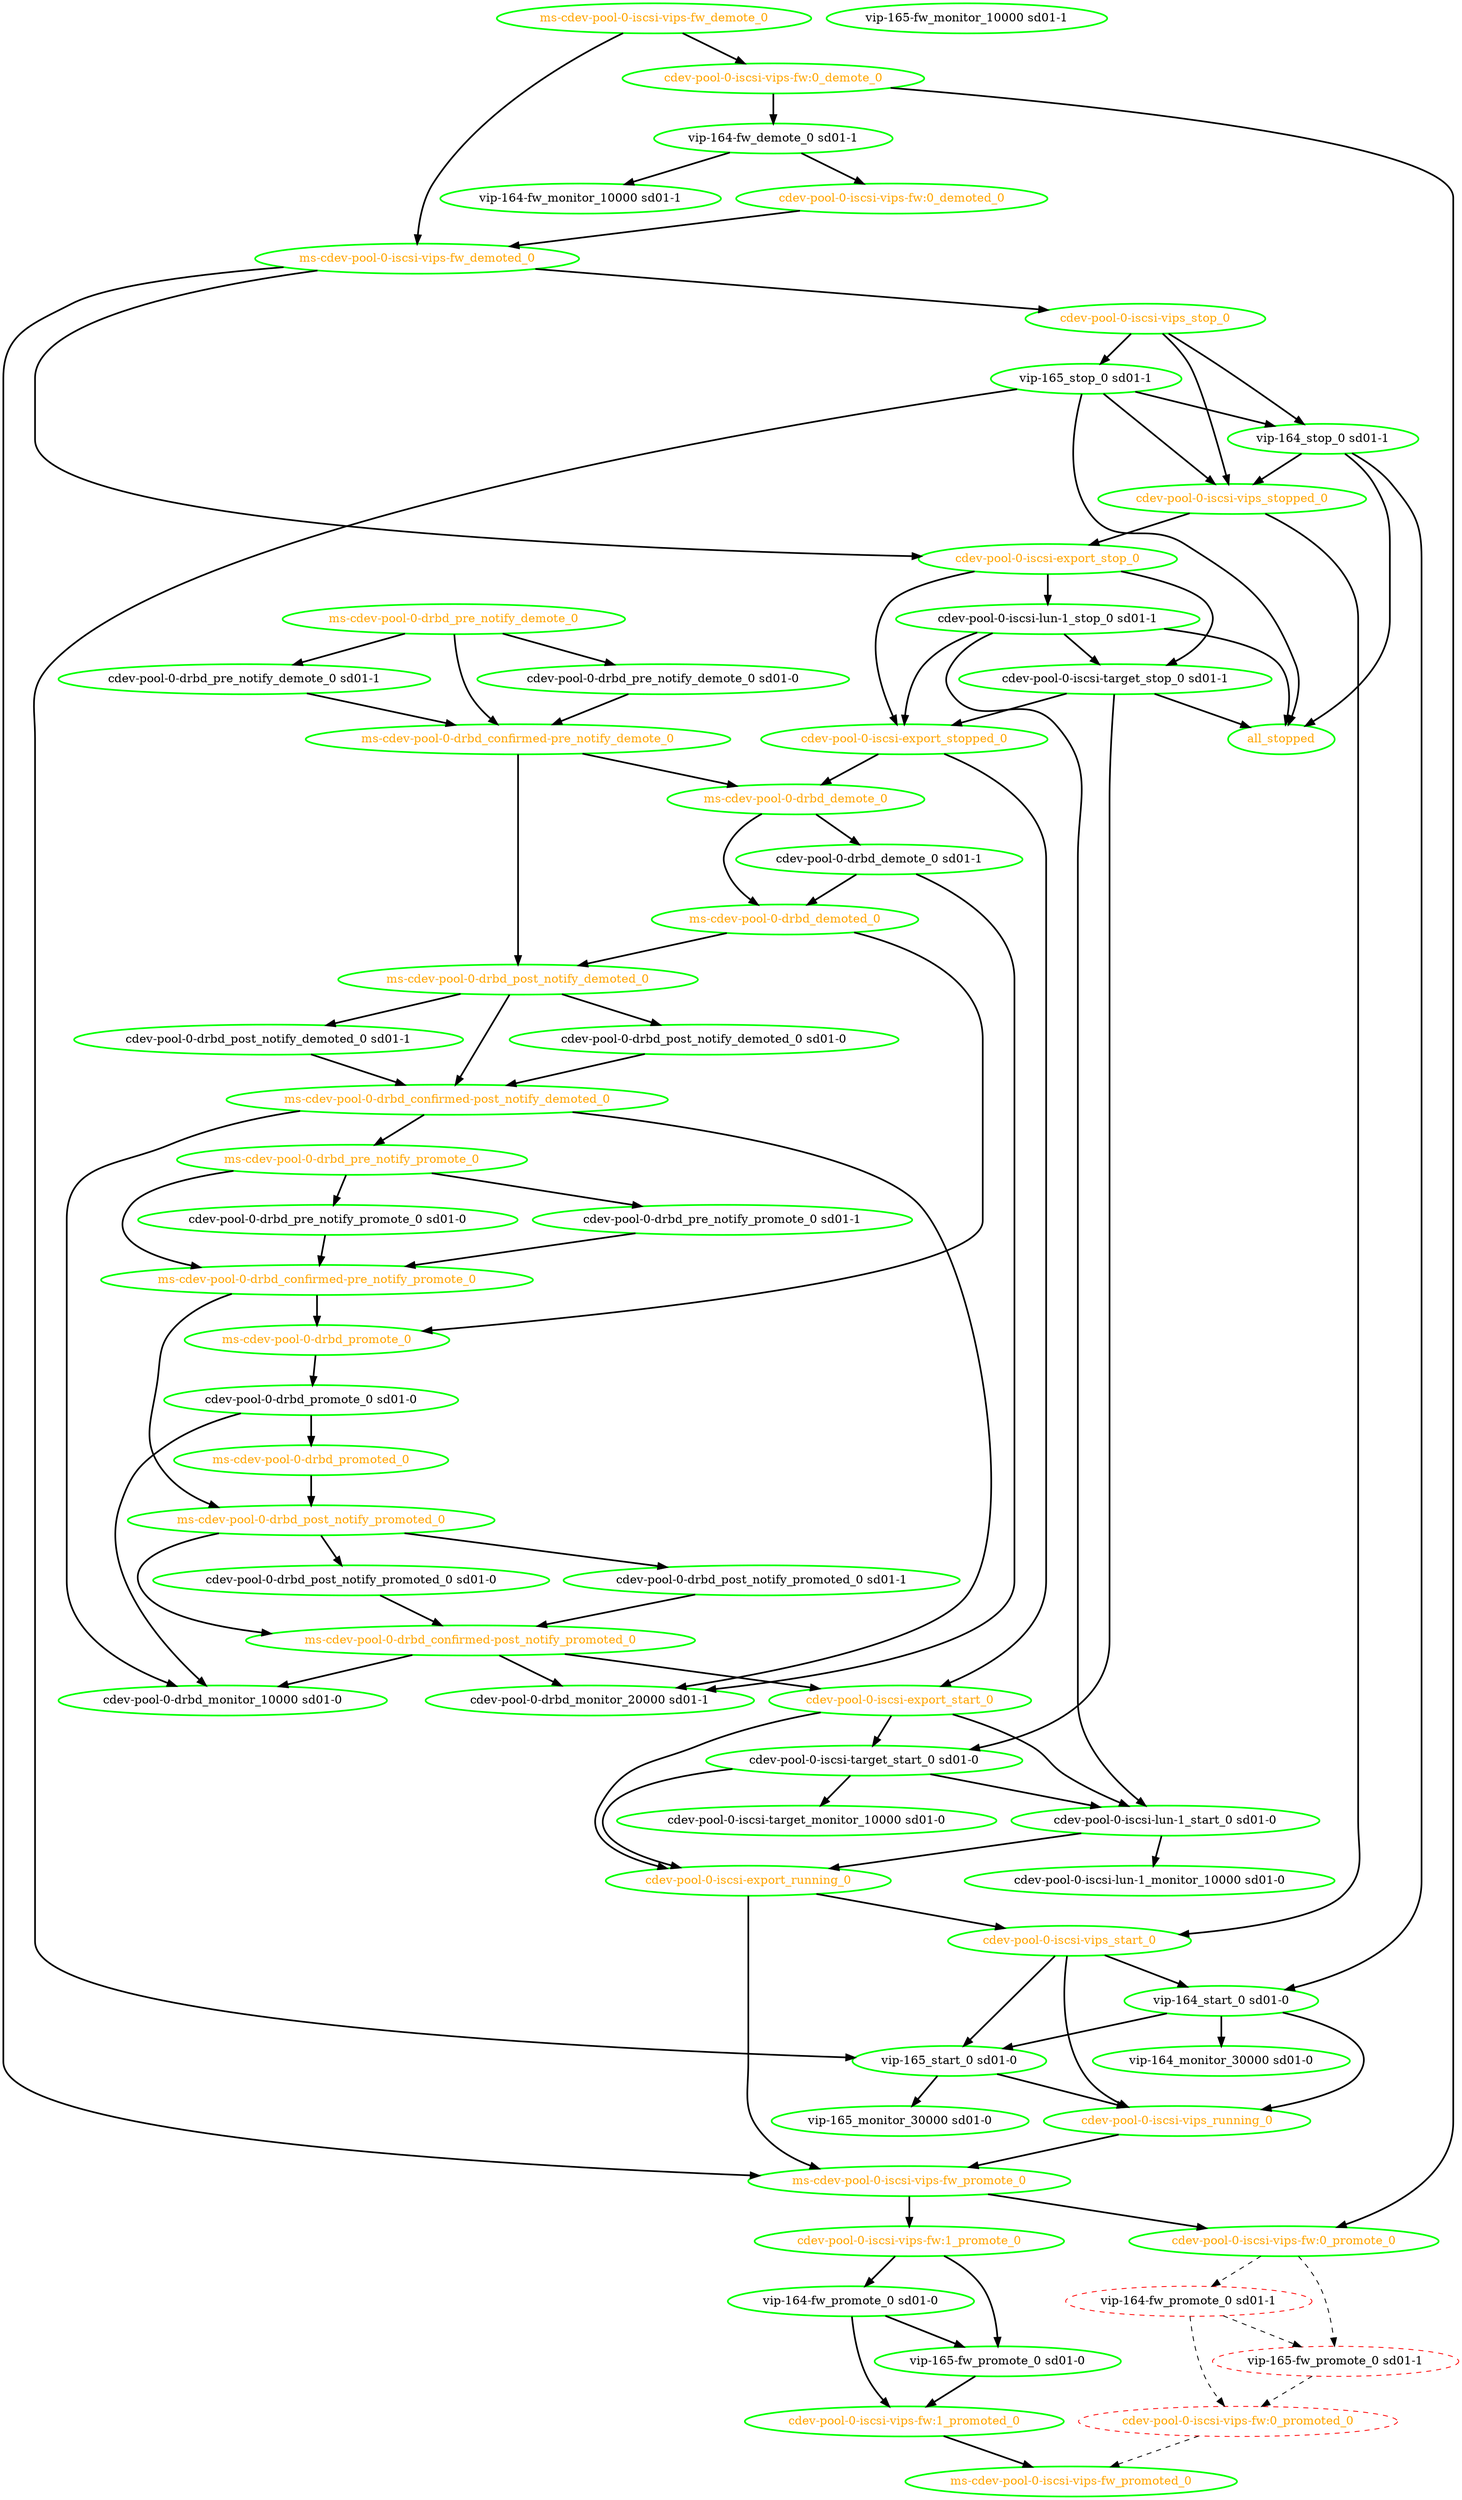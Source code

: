 digraph "g" {
"all_stopped" [ style=bold color="green" fontcolor="orange"]
"cdev-pool-0-drbd_demote_0 sd01-1" -> "cdev-pool-0-drbd_monitor_20000 sd01-1" [ style = bold]
"cdev-pool-0-drbd_demote_0 sd01-1" -> "ms-cdev-pool-0-drbd_demoted_0" [ style = bold]
"cdev-pool-0-drbd_demote_0 sd01-1" [ style=bold color="green" fontcolor="black"]
"cdev-pool-0-drbd_monitor_10000 sd01-0" [ style=bold color="green" fontcolor="black"]
"cdev-pool-0-drbd_monitor_20000 sd01-1" [ style=bold color="green" fontcolor="black"]
"cdev-pool-0-drbd_post_notify_demoted_0 sd01-0" -> "ms-cdev-pool-0-drbd_confirmed-post_notify_demoted_0" [ style = bold]
"cdev-pool-0-drbd_post_notify_demoted_0 sd01-0" [ style=bold color="green" fontcolor="black"]
"cdev-pool-0-drbd_post_notify_demoted_0 sd01-1" -> "ms-cdev-pool-0-drbd_confirmed-post_notify_demoted_0" [ style = bold]
"cdev-pool-0-drbd_post_notify_demoted_0 sd01-1" [ style=bold color="green" fontcolor="black"]
"cdev-pool-0-drbd_post_notify_promoted_0 sd01-0" -> "ms-cdev-pool-0-drbd_confirmed-post_notify_promoted_0" [ style = bold]
"cdev-pool-0-drbd_post_notify_promoted_0 sd01-0" [ style=bold color="green" fontcolor="black"]
"cdev-pool-0-drbd_post_notify_promoted_0 sd01-1" -> "ms-cdev-pool-0-drbd_confirmed-post_notify_promoted_0" [ style = bold]
"cdev-pool-0-drbd_post_notify_promoted_0 sd01-1" [ style=bold color="green" fontcolor="black"]
"cdev-pool-0-drbd_pre_notify_demote_0 sd01-0" -> "ms-cdev-pool-0-drbd_confirmed-pre_notify_demote_0" [ style = bold]
"cdev-pool-0-drbd_pre_notify_demote_0 sd01-0" [ style=bold color="green" fontcolor="black"]
"cdev-pool-0-drbd_pre_notify_demote_0 sd01-1" -> "ms-cdev-pool-0-drbd_confirmed-pre_notify_demote_0" [ style = bold]
"cdev-pool-0-drbd_pre_notify_demote_0 sd01-1" [ style=bold color="green" fontcolor="black"]
"cdev-pool-0-drbd_pre_notify_promote_0 sd01-0" -> "ms-cdev-pool-0-drbd_confirmed-pre_notify_promote_0" [ style = bold]
"cdev-pool-0-drbd_pre_notify_promote_0 sd01-0" [ style=bold color="green" fontcolor="black"]
"cdev-pool-0-drbd_pre_notify_promote_0 sd01-1" -> "ms-cdev-pool-0-drbd_confirmed-pre_notify_promote_0" [ style = bold]
"cdev-pool-0-drbd_pre_notify_promote_0 sd01-1" [ style=bold color="green" fontcolor="black"]
"cdev-pool-0-drbd_promote_0 sd01-0" -> "cdev-pool-0-drbd_monitor_10000 sd01-0" [ style = bold]
"cdev-pool-0-drbd_promote_0 sd01-0" -> "ms-cdev-pool-0-drbd_promoted_0" [ style = bold]
"cdev-pool-0-drbd_promote_0 sd01-0" [ style=bold color="green" fontcolor="black"]
"cdev-pool-0-iscsi-export_running_0" -> "cdev-pool-0-iscsi-vips_start_0" [ style = bold]
"cdev-pool-0-iscsi-export_running_0" -> "ms-cdev-pool-0-iscsi-vips-fw_promote_0" [ style = bold]
"cdev-pool-0-iscsi-export_running_0" [ style=bold color="green" fontcolor="orange"]
"cdev-pool-0-iscsi-export_start_0" -> "cdev-pool-0-iscsi-export_running_0" [ style = bold]
"cdev-pool-0-iscsi-export_start_0" -> "cdev-pool-0-iscsi-lun-1_start_0 sd01-0" [ style = bold]
"cdev-pool-0-iscsi-export_start_0" -> "cdev-pool-0-iscsi-target_start_0 sd01-0" [ style = bold]
"cdev-pool-0-iscsi-export_start_0" [ style=bold color="green" fontcolor="orange"]
"cdev-pool-0-iscsi-export_stop_0" -> "cdev-pool-0-iscsi-export_stopped_0" [ style = bold]
"cdev-pool-0-iscsi-export_stop_0" -> "cdev-pool-0-iscsi-lun-1_stop_0 sd01-1" [ style = bold]
"cdev-pool-0-iscsi-export_stop_0" -> "cdev-pool-0-iscsi-target_stop_0 sd01-1" [ style = bold]
"cdev-pool-0-iscsi-export_stop_0" [ style=bold color="green" fontcolor="orange"]
"cdev-pool-0-iscsi-export_stopped_0" -> "cdev-pool-0-iscsi-export_start_0" [ style = bold]
"cdev-pool-0-iscsi-export_stopped_0" -> "ms-cdev-pool-0-drbd_demote_0" [ style = bold]
"cdev-pool-0-iscsi-export_stopped_0" [ style=bold color="green" fontcolor="orange"]
"cdev-pool-0-iscsi-lun-1_monitor_10000 sd01-0" [ style=bold color="green" fontcolor="black"]
"cdev-pool-0-iscsi-lun-1_start_0 sd01-0" -> "cdev-pool-0-iscsi-export_running_0" [ style = bold]
"cdev-pool-0-iscsi-lun-1_start_0 sd01-0" -> "cdev-pool-0-iscsi-lun-1_monitor_10000 sd01-0" [ style = bold]
"cdev-pool-0-iscsi-lun-1_start_0 sd01-0" [ style=bold color="green" fontcolor="black"]
"cdev-pool-0-iscsi-lun-1_stop_0 sd01-1" -> "all_stopped" [ style = bold]
"cdev-pool-0-iscsi-lun-1_stop_0 sd01-1" -> "cdev-pool-0-iscsi-export_stopped_0" [ style = bold]
"cdev-pool-0-iscsi-lun-1_stop_0 sd01-1" -> "cdev-pool-0-iscsi-lun-1_start_0 sd01-0" [ style = bold]
"cdev-pool-0-iscsi-lun-1_stop_0 sd01-1" -> "cdev-pool-0-iscsi-target_stop_0 sd01-1" [ style = bold]
"cdev-pool-0-iscsi-lun-1_stop_0 sd01-1" [ style=bold color="green" fontcolor="black"]
"cdev-pool-0-iscsi-target_monitor_10000 sd01-0" [ style=bold color="green" fontcolor="black"]
"cdev-pool-0-iscsi-target_start_0 sd01-0" -> "cdev-pool-0-iscsi-export_running_0" [ style = bold]
"cdev-pool-0-iscsi-target_start_0 sd01-0" -> "cdev-pool-0-iscsi-lun-1_start_0 sd01-0" [ style = bold]
"cdev-pool-0-iscsi-target_start_0 sd01-0" -> "cdev-pool-0-iscsi-target_monitor_10000 sd01-0" [ style = bold]
"cdev-pool-0-iscsi-target_start_0 sd01-0" [ style=bold color="green" fontcolor="black"]
"cdev-pool-0-iscsi-target_stop_0 sd01-1" -> "all_stopped" [ style = bold]
"cdev-pool-0-iscsi-target_stop_0 sd01-1" -> "cdev-pool-0-iscsi-export_stopped_0" [ style = bold]
"cdev-pool-0-iscsi-target_stop_0 sd01-1" -> "cdev-pool-0-iscsi-target_start_0 sd01-0" [ style = bold]
"cdev-pool-0-iscsi-target_stop_0 sd01-1" [ style=bold color="green" fontcolor="black"]
"cdev-pool-0-iscsi-vips-fw:0_demote_0" -> "cdev-pool-0-iscsi-vips-fw:0_promote_0" [ style = bold]
"cdev-pool-0-iscsi-vips-fw:0_demote_0" -> "vip-164-fw_demote_0 sd01-1" [ style = bold]
"cdev-pool-0-iscsi-vips-fw:0_demote_0" [ style=bold color="green" fontcolor="orange"]
"cdev-pool-0-iscsi-vips-fw:0_demoted_0" -> "ms-cdev-pool-0-iscsi-vips-fw_demoted_0" [ style = bold]
"cdev-pool-0-iscsi-vips-fw:0_demoted_0" [ style=bold color="green" fontcolor="orange"]
"cdev-pool-0-iscsi-vips-fw:0_promote_0" -> "vip-164-fw_promote_0 sd01-1" [ style = dashed]
"cdev-pool-0-iscsi-vips-fw:0_promote_0" -> "vip-165-fw_promote_0 sd01-1" [ style = dashed]
"cdev-pool-0-iscsi-vips-fw:0_promote_0" [ style=bold color="green" fontcolor="orange"]
"cdev-pool-0-iscsi-vips-fw:0_promoted_0" -> "ms-cdev-pool-0-iscsi-vips-fw_promoted_0" [ style = dashed]
"cdev-pool-0-iscsi-vips-fw:0_promoted_0" [ style=dashed color="red" fontcolor="orange"]
"cdev-pool-0-iscsi-vips-fw:1_promote_0" -> "vip-164-fw_promote_0 sd01-0" [ style = bold]
"cdev-pool-0-iscsi-vips-fw:1_promote_0" -> "vip-165-fw_promote_0 sd01-0" [ style = bold]
"cdev-pool-0-iscsi-vips-fw:1_promote_0" [ style=bold color="green" fontcolor="orange"]
"cdev-pool-0-iscsi-vips-fw:1_promoted_0" -> "ms-cdev-pool-0-iscsi-vips-fw_promoted_0" [ style = bold]
"cdev-pool-0-iscsi-vips-fw:1_promoted_0" [ style=bold color="green" fontcolor="orange"]
"cdev-pool-0-iscsi-vips_running_0" -> "ms-cdev-pool-0-iscsi-vips-fw_promote_0" [ style = bold]
"cdev-pool-0-iscsi-vips_running_0" [ style=bold color="green" fontcolor="orange"]
"cdev-pool-0-iscsi-vips_start_0" -> "cdev-pool-0-iscsi-vips_running_0" [ style = bold]
"cdev-pool-0-iscsi-vips_start_0" -> "vip-164_start_0 sd01-0" [ style = bold]
"cdev-pool-0-iscsi-vips_start_0" -> "vip-165_start_0 sd01-0" [ style = bold]
"cdev-pool-0-iscsi-vips_start_0" [ style=bold color="green" fontcolor="orange"]
"cdev-pool-0-iscsi-vips_stop_0" -> "cdev-pool-0-iscsi-vips_stopped_0" [ style = bold]
"cdev-pool-0-iscsi-vips_stop_0" -> "vip-164_stop_0 sd01-1" [ style = bold]
"cdev-pool-0-iscsi-vips_stop_0" -> "vip-165_stop_0 sd01-1" [ style = bold]
"cdev-pool-0-iscsi-vips_stop_0" [ style=bold color="green" fontcolor="orange"]
"cdev-pool-0-iscsi-vips_stopped_0" -> "cdev-pool-0-iscsi-export_stop_0" [ style = bold]
"cdev-pool-0-iscsi-vips_stopped_0" -> "cdev-pool-0-iscsi-vips_start_0" [ style = bold]
"cdev-pool-0-iscsi-vips_stopped_0" [ style=bold color="green" fontcolor="orange"]
"ms-cdev-pool-0-drbd_confirmed-post_notify_demoted_0" -> "cdev-pool-0-drbd_monitor_10000 sd01-0" [ style = bold]
"ms-cdev-pool-0-drbd_confirmed-post_notify_demoted_0" -> "cdev-pool-0-drbd_monitor_20000 sd01-1" [ style = bold]
"ms-cdev-pool-0-drbd_confirmed-post_notify_demoted_0" -> "ms-cdev-pool-0-drbd_pre_notify_promote_0" [ style = bold]
"ms-cdev-pool-0-drbd_confirmed-post_notify_demoted_0" [ style=bold color="green" fontcolor="orange"]
"ms-cdev-pool-0-drbd_confirmed-post_notify_promoted_0" -> "cdev-pool-0-drbd_monitor_10000 sd01-0" [ style = bold]
"ms-cdev-pool-0-drbd_confirmed-post_notify_promoted_0" -> "cdev-pool-0-drbd_monitor_20000 sd01-1" [ style = bold]
"ms-cdev-pool-0-drbd_confirmed-post_notify_promoted_0" -> "cdev-pool-0-iscsi-export_start_0" [ style = bold]
"ms-cdev-pool-0-drbd_confirmed-post_notify_promoted_0" [ style=bold color="green" fontcolor="orange"]
"ms-cdev-pool-0-drbd_confirmed-pre_notify_demote_0" -> "ms-cdev-pool-0-drbd_demote_0" [ style = bold]
"ms-cdev-pool-0-drbd_confirmed-pre_notify_demote_0" -> "ms-cdev-pool-0-drbd_post_notify_demoted_0" [ style = bold]
"ms-cdev-pool-0-drbd_confirmed-pre_notify_demote_0" [ style=bold color="green" fontcolor="orange"]
"ms-cdev-pool-0-drbd_confirmed-pre_notify_promote_0" -> "ms-cdev-pool-0-drbd_post_notify_promoted_0" [ style = bold]
"ms-cdev-pool-0-drbd_confirmed-pre_notify_promote_0" -> "ms-cdev-pool-0-drbd_promote_0" [ style = bold]
"ms-cdev-pool-0-drbd_confirmed-pre_notify_promote_0" [ style=bold color="green" fontcolor="orange"]
"ms-cdev-pool-0-drbd_demote_0" -> "cdev-pool-0-drbd_demote_0 sd01-1" [ style = bold]
"ms-cdev-pool-0-drbd_demote_0" -> "ms-cdev-pool-0-drbd_demoted_0" [ style = bold]
"ms-cdev-pool-0-drbd_demote_0" [ style=bold color="green" fontcolor="orange"]
"ms-cdev-pool-0-drbd_demoted_0" -> "ms-cdev-pool-0-drbd_post_notify_demoted_0" [ style = bold]
"ms-cdev-pool-0-drbd_demoted_0" -> "ms-cdev-pool-0-drbd_promote_0" [ style = bold]
"ms-cdev-pool-0-drbd_demoted_0" [ style=bold color="green" fontcolor="orange"]
"ms-cdev-pool-0-drbd_post_notify_demoted_0" -> "cdev-pool-0-drbd_post_notify_demoted_0 sd01-0" [ style = bold]
"ms-cdev-pool-0-drbd_post_notify_demoted_0" -> "cdev-pool-0-drbd_post_notify_demoted_0 sd01-1" [ style = bold]
"ms-cdev-pool-0-drbd_post_notify_demoted_0" -> "ms-cdev-pool-0-drbd_confirmed-post_notify_demoted_0" [ style = bold]
"ms-cdev-pool-0-drbd_post_notify_demoted_0" [ style=bold color="green" fontcolor="orange"]
"ms-cdev-pool-0-drbd_post_notify_promoted_0" -> "cdev-pool-0-drbd_post_notify_promoted_0 sd01-0" [ style = bold]
"ms-cdev-pool-0-drbd_post_notify_promoted_0" -> "cdev-pool-0-drbd_post_notify_promoted_0 sd01-1" [ style = bold]
"ms-cdev-pool-0-drbd_post_notify_promoted_0" -> "ms-cdev-pool-0-drbd_confirmed-post_notify_promoted_0" [ style = bold]
"ms-cdev-pool-0-drbd_post_notify_promoted_0" [ style=bold color="green" fontcolor="orange"]
"ms-cdev-pool-0-drbd_pre_notify_demote_0" -> "cdev-pool-0-drbd_pre_notify_demote_0 sd01-0" [ style = bold]
"ms-cdev-pool-0-drbd_pre_notify_demote_0" -> "cdev-pool-0-drbd_pre_notify_demote_0 sd01-1" [ style = bold]
"ms-cdev-pool-0-drbd_pre_notify_demote_0" -> "ms-cdev-pool-0-drbd_confirmed-pre_notify_demote_0" [ style = bold]
"ms-cdev-pool-0-drbd_pre_notify_demote_0" [ style=bold color="green" fontcolor="orange"]
"ms-cdev-pool-0-drbd_pre_notify_promote_0" -> "cdev-pool-0-drbd_pre_notify_promote_0 sd01-0" [ style = bold]
"ms-cdev-pool-0-drbd_pre_notify_promote_0" -> "cdev-pool-0-drbd_pre_notify_promote_0 sd01-1" [ style = bold]
"ms-cdev-pool-0-drbd_pre_notify_promote_0" -> "ms-cdev-pool-0-drbd_confirmed-pre_notify_promote_0" [ style = bold]
"ms-cdev-pool-0-drbd_pre_notify_promote_0" [ style=bold color="green" fontcolor="orange"]
"ms-cdev-pool-0-drbd_promote_0" -> "cdev-pool-0-drbd_promote_0 sd01-0" [ style = bold]
"ms-cdev-pool-0-drbd_promote_0" [ style=bold color="green" fontcolor="orange"]
"ms-cdev-pool-0-drbd_promoted_0" -> "ms-cdev-pool-0-drbd_post_notify_promoted_0" [ style = bold]
"ms-cdev-pool-0-drbd_promoted_0" [ style=bold color="green" fontcolor="orange"]
"ms-cdev-pool-0-iscsi-vips-fw_demote_0" -> "cdev-pool-0-iscsi-vips-fw:0_demote_0" [ style = bold]
"ms-cdev-pool-0-iscsi-vips-fw_demote_0" -> "ms-cdev-pool-0-iscsi-vips-fw_demoted_0" [ style = bold]
"ms-cdev-pool-0-iscsi-vips-fw_demote_0" [ style=bold color="green" fontcolor="orange"]
"ms-cdev-pool-0-iscsi-vips-fw_demoted_0" -> "cdev-pool-0-iscsi-export_stop_0" [ style = bold]
"ms-cdev-pool-0-iscsi-vips-fw_demoted_0" -> "cdev-pool-0-iscsi-vips_stop_0" [ style = bold]
"ms-cdev-pool-0-iscsi-vips-fw_demoted_0" -> "ms-cdev-pool-0-iscsi-vips-fw_promote_0" [ style = bold]
"ms-cdev-pool-0-iscsi-vips-fw_demoted_0" [ style=bold color="green" fontcolor="orange"]
"ms-cdev-pool-0-iscsi-vips-fw_promote_0" -> "cdev-pool-0-iscsi-vips-fw:0_promote_0" [ style = bold]
"ms-cdev-pool-0-iscsi-vips-fw_promote_0" -> "cdev-pool-0-iscsi-vips-fw:1_promote_0" [ style = bold]
"ms-cdev-pool-0-iscsi-vips-fw_promote_0" [ style=bold color="green" fontcolor="orange"]
"ms-cdev-pool-0-iscsi-vips-fw_promoted_0" [ style=bold color="green" fontcolor="orange"]
"vip-164-fw_demote_0 sd01-1" -> "cdev-pool-0-iscsi-vips-fw:0_demoted_0" [ style = bold]
"vip-164-fw_demote_0 sd01-1" -> "vip-164-fw_monitor_10000 sd01-1" [ style = bold]
"vip-164-fw_demote_0 sd01-1" [ style=bold color="green" fontcolor="black"]
"vip-164-fw_monitor_10000 sd01-1" [ style=bold color="green" fontcolor="black"]
"vip-164-fw_promote_0 sd01-0" -> "cdev-pool-0-iscsi-vips-fw:1_promoted_0" [ style = bold]
"vip-164-fw_promote_0 sd01-0" -> "vip-165-fw_promote_0 sd01-0" [ style = bold]
"vip-164-fw_promote_0 sd01-0" [ style=bold color="green" fontcolor="black"]
"vip-164-fw_promote_0 sd01-1" -> "cdev-pool-0-iscsi-vips-fw:0_promoted_0" [ style = dashed]
"vip-164-fw_promote_0 sd01-1" -> "vip-165-fw_promote_0 sd01-1" [ style = dashed]
"vip-164-fw_promote_0 sd01-1" [ style=dashed color="red" fontcolor="black"]
"vip-164_monitor_30000 sd01-0" [ style=bold color="green" fontcolor="black"]
"vip-164_start_0 sd01-0" -> "cdev-pool-0-iscsi-vips_running_0" [ style = bold]
"vip-164_start_0 sd01-0" -> "vip-164_monitor_30000 sd01-0" [ style = bold]
"vip-164_start_0 sd01-0" -> "vip-165_start_0 sd01-0" [ style = bold]
"vip-164_start_0 sd01-0" [ style=bold color="green" fontcolor="black"]
"vip-164_stop_0 sd01-1" -> "all_stopped" [ style = bold]
"vip-164_stop_0 sd01-1" -> "cdev-pool-0-iscsi-vips_stopped_0" [ style = bold]
"vip-164_stop_0 sd01-1" -> "vip-164_start_0 sd01-0" [ style = bold]
"vip-164_stop_0 sd01-1" [ style=bold color="green" fontcolor="black"]
"vip-165-fw_monitor_10000 sd01-1" [ style=bold color="green" fontcolor="black"]
"vip-165-fw_promote_0 sd01-0" -> "cdev-pool-0-iscsi-vips-fw:1_promoted_0" [ style = bold]
"vip-165-fw_promote_0 sd01-0" [ style=bold color="green" fontcolor="black"]
"vip-165-fw_promote_0 sd01-1" -> "cdev-pool-0-iscsi-vips-fw:0_promoted_0" [ style = dashed]
"vip-165-fw_promote_0 sd01-1" [ style=dashed color="red" fontcolor="black"]
"vip-165_monitor_30000 sd01-0" [ style=bold color="green" fontcolor="black"]
"vip-165_start_0 sd01-0" -> "cdev-pool-0-iscsi-vips_running_0" [ style = bold]
"vip-165_start_0 sd01-0" -> "vip-165_monitor_30000 sd01-0" [ style = bold]
"vip-165_start_0 sd01-0" [ style=bold color="green" fontcolor="black"]
"vip-165_stop_0 sd01-1" -> "all_stopped" [ style = bold]
"vip-165_stop_0 sd01-1" -> "cdev-pool-0-iscsi-vips_stopped_0" [ style = bold]
"vip-165_stop_0 sd01-1" -> "vip-164_stop_0 sd01-1" [ style = bold]
"vip-165_stop_0 sd01-1" -> "vip-165_start_0 sd01-0" [ style = bold]
"vip-165_stop_0 sd01-1" [ style=bold color="green" fontcolor="black"]
}
